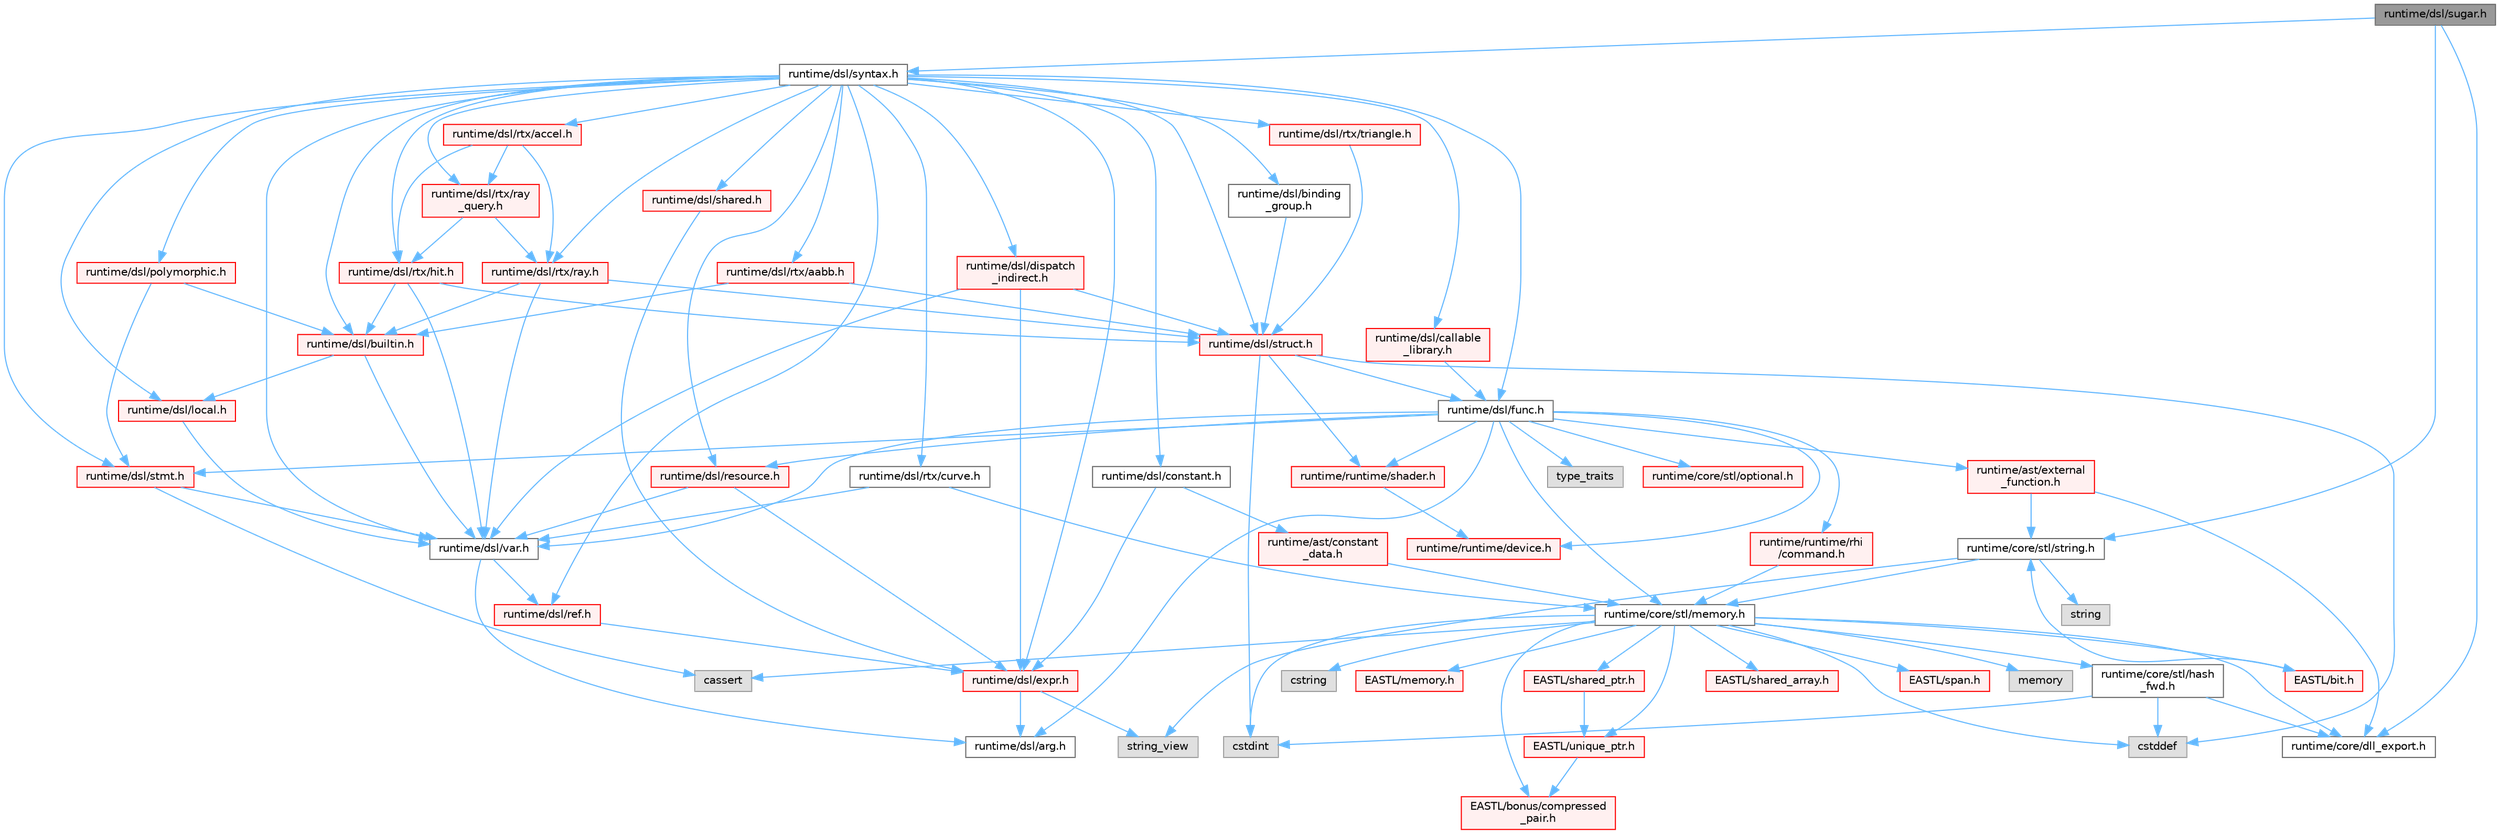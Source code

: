 digraph "runtime/dsl/sugar.h"
{
 // LATEX_PDF_SIZE
  bgcolor="transparent";
  edge [fontname=Helvetica,fontsize=10,labelfontname=Helvetica,labelfontsize=10];
  node [fontname=Helvetica,fontsize=10,shape=box,height=0.2,width=0.4];
  Node1 [id="Node000001",label="runtime/dsl/sugar.h",height=0.2,width=0.4,color="gray40", fillcolor="grey60", style="filled", fontcolor="black",tooltip=" "];
  Node1 -> Node2 [id="edge1_Node000001_Node000002",color="steelblue1",style="solid",tooltip=" "];
  Node2 [id="Node000002",label="runtime/core/dll_export.h",height=0.2,width=0.4,color="grey40", fillcolor="white", style="filled",URL="$dll__export_8h.html",tooltip=" "];
  Node1 -> Node3 [id="edge2_Node000001_Node000003",color="steelblue1",style="solid",tooltip=" "];
  Node3 [id="Node000003",label="runtime/core/stl/string.h",height=0.2,width=0.4,color="grey40", fillcolor="white", style="filled",URL="$string_8h.html",tooltip=" "];
  Node3 -> Node4 [id="edge3_Node000003_Node000004",color="steelblue1",style="solid",tooltip=" "];
  Node4 [id="Node000004",label="string",height=0.2,width=0.4,color="grey60", fillcolor="#E0E0E0", style="filled",tooltip=" "];
  Node3 -> Node5 [id="edge4_Node000003_Node000005",color="steelblue1",style="solid",tooltip=" "];
  Node5 [id="Node000005",label="string_view",height=0.2,width=0.4,color="grey60", fillcolor="#E0E0E0", style="filled",tooltip=" "];
  Node3 -> Node6 [id="edge5_Node000003_Node000006",color="steelblue1",style="solid",tooltip=" "];
  Node6 [id="Node000006",label="runtime/core/stl/memory.h",height=0.2,width=0.4,color="grey40", fillcolor="white", style="filled",URL="$core_2stl_2memory_8h.html",tooltip=" "];
  Node6 -> Node7 [id="edge6_Node000006_Node000007",color="steelblue1",style="solid",tooltip=" "];
  Node7 [id="Node000007",label="cstddef",height=0.2,width=0.4,color="grey60", fillcolor="#E0E0E0", style="filled",tooltip=" "];
  Node6 -> Node8 [id="edge7_Node000006_Node000008",color="steelblue1",style="solid",tooltip=" "];
  Node8 [id="Node000008",label="cstdint",height=0.2,width=0.4,color="grey60", fillcolor="#E0E0E0", style="filled",tooltip=" "];
  Node6 -> Node9 [id="edge8_Node000006_Node000009",color="steelblue1",style="solid",tooltip=" "];
  Node9 [id="Node000009",label="cassert",height=0.2,width=0.4,color="grey60", fillcolor="#E0E0E0", style="filled",tooltip=" "];
  Node6 -> Node10 [id="edge9_Node000006_Node000010",color="steelblue1",style="solid",tooltip=" "];
  Node10 [id="Node000010",label="memory",height=0.2,width=0.4,color="grey60", fillcolor="#E0E0E0", style="filled",tooltip=" "];
  Node6 -> Node11 [id="edge10_Node000006_Node000011",color="steelblue1",style="solid",tooltip=" "];
  Node11 [id="Node000011",label="cstring",height=0.2,width=0.4,color="grey60", fillcolor="#E0E0E0", style="filled",tooltip=" "];
  Node6 -> Node12 [id="edge11_Node000006_Node000012",color="steelblue1",style="solid",tooltip=" "];
  Node12 [id="Node000012",label="EASTL/bit.h",height=0.2,width=0.4,color="red", fillcolor="#FFF0F0", style="filled",URL="$bit_8h.html",tooltip=" "];
  Node12 -> Node3 [id="edge12_Node000012_Node000003",color="steelblue1",style="solid",tooltip=" "];
  Node6 -> Node33 [id="edge13_Node000006_Node000033",color="steelblue1",style="solid",tooltip=" "];
  Node33 [id="Node000033",label="EASTL/memory.h",height=0.2,width=0.4,color="red", fillcolor="#FFF0F0", style="filled",URL="$_e_a_s_t_l_2include_2_e_a_s_t_l_2memory_8h.html",tooltip=" "];
  Node6 -> Node61 [id="edge14_Node000006_Node000061",color="steelblue1",style="solid",tooltip=" "];
  Node61 [id="Node000061",label="EASTL/shared_array.h",height=0.2,width=0.4,color="red", fillcolor="#FFF0F0", style="filled",URL="$shared__array_8h.html",tooltip=" "];
  Node6 -> Node64 [id="edge15_Node000006_Node000064",color="steelblue1",style="solid",tooltip=" "];
  Node64 [id="Node000064",label="EASTL/unique_ptr.h",height=0.2,width=0.4,color="red", fillcolor="#FFF0F0", style="filled",URL="$unique__ptr_8h.html",tooltip=" "];
  Node64 -> Node65 [id="edge16_Node000064_Node000065",color="steelblue1",style="solid",tooltip=" "];
  Node65 [id="Node000065",label="EASTL/bonus/compressed\l_pair.h",height=0.2,width=0.4,color="red", fillcolor="#FFF0F0", style="filled",URL="$compressed__pair_8h.html",tooltip=" "];
  Node6 -> Node67 [id="edge17_Node000006_Node000067",color="steelblue1",style="solid",tooltip=" "];
  Node67 [id="Node000067",label="EASTL/shared_ptr.h",height=0.2,width=0.4,color="red", fillcolor="#FFF0F0", style="filled",URL="$shared__ptr_8h.html",tooltip=" "];
  Node67 -> Node64 [id="edge18_Node000067_Node000064",color="steelblue1",style="solid",tooltip=" "];
  Node6 -> Node147 [id="edge19_Node000006_Node000147",color="steelblue1",style="solid",tooltip=" "];
  Node147 [id="Node000147",label="EASTL/span.h",height=0.2,width=0.4,color="red", fillcolor="#FFF0F0", style="filled",URL="$span_8h.html",tooltip=" "];
  Node6 -> Node65 [id="edge20_Node000006_Node000065",color="steelblue1",style="solid",tooltip=" "];
  Node6 -> Node2 [id="edge21_Node000006_Node000002",color="steelblue1",style="solid",tooltip=" "];
  Node6 -> Node150 [id="edge22_Node000006_Node000150",color="steelblue1",style="solid",tooltip=" "];
  Node150 [id="Node000150",label="runtime/core/stl/hash\l_fwd.h",height=0.2,width=0.4,color="grey40", fillcolor="white", style="filled",URL="$hash__fwd_8h.html",tooltip=" "];
  Node150 -> Node7 [id="edge23_Node000150_Node000007",color="steelblue1",style="solid",tooltip=" "];
  Node150 -> Node8 [id="edge24_Node000150_Node000008",color="steelblue1",style="solid",tooltip=" "];
  Node150 -> Node2 [id="edge25_Node000150_Node000002",color="steelblue1",style="solid",tooltip=" "];
  Node1 -> Node151 [id="edge26_Node000001_Node000151",color="steelblue1",style="solid",tooltip=" "];
  Node151 [id="Node000151",label="runtime/dsl/syntax.h",height=0.2,width=0.4,color="grey40", fillcolor="white", style="filled",URL="$syntax_8h.html",tooltip=" "];
  Node151 -> Node152 [id="edge27_Node000151_Node000152",color="steelblue1",style="solid",tooltip=" "];
  Node152 [id="Node000152",label="runtime/dsl/func.h",height=0.2,width=0.4,color="grey40", fillcolor="white", style="filled",URL="$func_8h.html",tooltip=" "];
  Node152 -> Node63 [id="edge28_Node000152_Node000063",color="steelblue1",style="solid",tooltip=" "];
  Node63 [id="Node000063",label="type_traits",height=0.2,width=0.4,color="grey60", fillcolor="#E0E0E0", style="filled",tooltip=" "];
  Node152 -> Node6 [id="edge29_Node000152_Node000006",color="steelblue1",style="solid",tooltip=" "];
  Node152 -> Node153 [id="edge30_Node000152_Node000153",color="steelblue1",style="solid",tooltip=" "];
  Node153 [id="Node000153",label="runtime/core/stl/optional.h",height=0.2,width=0.4,color="red", fillcolor="#FFF0F0", style="filled",URL="$core_2stl_2optional_8h.html",tooltip=" "];
  Node152 -> Node155 [id="edge31_Node000152_Node000155",color="steelblue1",style="solid",tooltip=" "];
  Node155 [id="Node000155",label="runtime/ast/external\l_function.h",height=0.2,width=0.4,color="red", fillcolor="#FFF0F0", style="filled",URL="$external__function_8h.html",tooltip=" "];
  Node155 -> Node2 [id="edge32_Node000155_Node000002",color="steelblue1",style="solid",tooltip=" "];
  Node155 -> Node3 [id="edge33_Node000155_Node000003",color="steelblue1",style="solid",tooltip=" "];
  Node152 -> Node185 [id="edge34_Node000152_Node000185",color="steelblue1",style="solid",tooltip=" "];
  Node185 [id="Node000185",label="runtime/runtime/rhi\l/command.h",height=0.2,width=0.4,color="red", fillcolor="#FFF0F0", style="filled",URL="$command_8h.html",tooltip=" "];
  Node185 -> Node6 [id="edge35_Node000185_Node000006",color="steelblue1",style="solid",tooltip=" "];
  Node152 -> Node198 [id="edge36_Node000152_Node000198",color="steelblue1",style="solid",tooltip=" "];
  Node198 [id="Node000198",label="runtime/runtime/device.h",height=0.2,width=0.4,color="red", fillcolor="#FFF0F0", style="filled",URL="$device_8h.html",tooltip=" "];
  Node152 -> Node217 [id="edge37_Node000152_Node000217",color="steelblue1",style="solid",tooltip=" "];
  Node217 [id="Node000217",label="runtime/runtime/shader.h",height=0.2,width=0.4,color="red", fillcolor="#FFF0F0", style="filled",URL="$shader_8h.html",tooltip=" "];
  Node217 -> Node198 [id="edge38_Node000217_Node000198",color="steelblue1",style="solid",tooltip=" "];
  Node152 -> Node243 [id="edge39_Node000152_Node000243",color="steelblue1",style="solid",tooltip=" "];
  Node243 [id="Node000243",label="runtime/dsl/arg.h",height=0.2,width=0.4,color="grey40", fillcolor="white", style="filled",URL="$arg_8h.html",tooltip=" "];
  Node152 -> Node244 [id="edge40_Node000152_Node000244",color="steelblue1",style="solid",tooltip=" "];
  Node244 [id="Node000244",label="runtime/dsl/var.h",height=0.2,width=0.4,color="grey40", fillcolor="white", style="filled",URL="$var_8h.html",tooltip=" "];
  Node244 -> Node245 [id="edge41_Node000244_Node000245",color="steelblue1",style="solid",tooltip=" "];
  Node245 [id="Node000245",label="runtime/dsl/ref.h",height=0.2,width=0.4,color="red", fillcolor="#FFF0F0", style="filled",URL="$ref_8h.html",tooltip=" "];
  Node245 -> Node246 [id="edge42_Node000245_Node000246",color="steelblue1",style="solid",tooltip=" "];
  Node246 [id="Node000246",label="runtime/dsl/expr.h",height=0.2,width=0.4,color="red", fillcolor="#FFF0F0", style="filled",URL="$expr_8h.html",tooltip=" "];
  Node246 -> Node5 [id="edge43_Node000246_Node000005",color="steelblue1",style="solid",tooltip=" "];
  Node246 -> Node243 [id="edge44_Node000246_Node000243",color="steelblue1",style="solid",tooltip=" "];
  Node244 -> Node243 [id="edge45_Node000244_Node000243",color="steelblue1",style="solid",tooltip=" "];
  Node152 -> Node252 [id="edge46_Node000152_Node000252",color="steelblue1",style="solid",tooltip=" "];
  Node252 [id="Node000252",label="runtime/dsl/resource.h",height=0.2,width=0.4,color="red", fillcolor="#FFF0F0", style="filled",URL="$dsl_2resource_8h.html",tooltip=" "];
  Node252 -> Node246 [id="edge47_Node000252_Node000246",color="steelblue1",style="solid",tooltip=" "];
  Node252 -> Node244 [id="edge48_Node000252_Node000244",color="steelblue1",style="solid",tooltip=" "];
  Node152 -> Node256 [id="edge49_Node000152_Node000256",color="steelblue1",style="solid",tooltip=" "];
  Node256 [id="Node000256",label="runtime/dsl/stmt.h",height=0.2,width=0.4,color="red", fillcolor="#FFF0F0", style="filled",URL="$stmt_8h.html",tooltip=" "];
  Node256 -> Node9 [id="edge50_Node000256_Node000009",color="steelblue1",style="solid",tooltip=" "];
  Node256 -> Node244 [id="edge51_Node000256_Node000244",color="steelblue1",style="solid",tooltip=" "];
  Node151 -> Node258 [id="edge52_Node000151_Node000258",color="steelblue1",style="solid",tooltip=" "];
  Node258 [id="Node000258",label="runtime/dsl/constant.h",height=0.2,width=0.4,color="grey40", fillcolor="white", style="filled",URL="$constant_8h.html",tooltip=" "];
  Node258 -> Node212 [id="edge53_Node000258_Node000212",color="steelblue1",style="solid",tooltip=" "];
  Node212 [id="Node000212",label="runtime/ast/constant\l_data.h",height=0.2,width=0.4,color="red", fillcolor="#FFF0F0", style="filled",URL="$constant__data_8h.html",tooltip=" "];
  Node212 -> Node6 [id="edge54_Node000212_Node000006",color="steelblue1",style="solid",tooltip=" "];
  Node258 -> Node246 [id="edge55_Node000258_Node000246",color="steelblue1",style="solid",tooltip=" "];
  Node151 -> Node259 [id="edge56_Node000151_Node000259",color="steelblue1",style="solid",tooltip=" "];
  Node259 [id="Node000259",label="runtime/dsl/local.h",height=0.2,width=0.4,color="red", fillcolor="#FFF0F0", style="filled",URL="$local_8h.html",tooltip=" "];
  Node259 -> Node244 [id="edge57_Node000259_Node000244",color="steelblue1",style="solid",tooltip=" "];
  Node151 -> Node260 [id="edge58_Node000151_Node000260",color="steelblue1",style="solid",tooltip=" "];
  Node260 [id="Node000260",label="runtime/dsl/shared.h",height=0.2,width=0.4,color="red", fillcolor="#FFF0F0", style="filled",URL="$shared_8h.html",tooltip=" "];
  Node260 -> Node246 [id="edge59_Node000260_Node000246",color="steelblue1",style="solid",tooltip=" "];
  Node151 -> Node256 [id="edge60_Node000151_Node000256",color="steelblue1",style="solid",tooltip=" "];
  Node151 -> Node246 [id="edge61_Node000151_Node000246",color="steelblue1",style="solid",tooltip=" "];
  Node151 -> Node245 [id="edge62_Node000151_Node000245",color="steelblue1",style="solid",tooltip=" "];
  Node151 -> Node244 [id="edge63_Node000151_Node000244",color="steelblue1",style="solid",tooltip=" "];
  Node151 -> Node261 [id="edge64_Node000151_Node000261",color="steelblue1",style="solid",tooltip=" "];
  Node261 [id="Node000261",label="runtime/dsl/builtin.h",height=0.2,width=0.4,color="red", fillcolor="#FFF0F0", style="filled",URL="$builtin_8h.html",tooltip=" "];
  Node261 -> Node244 [id="edge65_Node000261_Node000244",color="steelblue1",style="solid",tooltip=" "];
  Node261 -> Node259 [id="edge66_Node000261_Node000259",color="steelblue1",style="solid",tooltip=" "];
  Node151 -> Node262 [id="edge67_Node000151_Node000262",color="steelblue1",style="solid",tooltip=" "];
  Node262 [id="Node000262",label="runtime/dsl/polymorphic.h",height=0.2,width=0.4,color="red", fillcolor="#FFF0F0", style="filled",URL="$polymorphic_8h.html",tooltip=" "];
  Node262 -> Node261 [id="edge68_Node000262_Node000261",color="steelblue1",style="solid",tooltip=" "];
  Node262 -> Node256 [id="edge69_Node000262_Node000256",color="steelblue1",style="solid",tooltip=" "];
  Node151 -> Node266 [id="edge70_Node000151_Node000266",color="steelblue1",style="solid",tooltip=" "];
  Node266 [id="Node000266",label="runtime/dsl/struct.h",height=0.2,width=0.4,color="red", fillcolor="#FFF0F0", style="filled",URL="$struct_8h.html",tooltip=" "];
  Node266 -> Node8 [id="edge71_Node000266_Node000008",color="steelblue1",style="solid",tooltip=" "];
  Node266 -> Node7 [id="edge72_Node000266_Node000007",color="steelblue1",style="solid",tooltip=" "];
  Node266 -> Node152 [id="edge73_Node000266_Node000152",color="steelblue1",style="solid",tooltip=" "];
  Node266 -> Node217 [id="edge74_Node000266_Node000217",color="steelblue1",style="solid",tooltip=" "];
  Node151 -> Node288 [id="edge75_Node000151_Node000288",color="steelblue1",style="solid",tooltip=" "];
  Node288 [id="Node000288",label="runtime/dsl/binding\l_group.h",height=0.2,width=0.4,color="grey40", fillcolor="white", style="filled",URL="$binding__group_8h.html",tooltip=" "];
  Node288 -> Node266 [id="edge76_Node000288_Node000266",color="steelblue1",style="solid",tooltip=" "];
  Node151 -> Node252 [id="edge77_Node000151_Node000252",color="steelblue1",style="solid",tooltip=" "];
  Node151 -> Node289 [id="edge78_Node000151_Node000289",color="steelblue1",style="solid",tooltip=" "];
  Node289 [id="Node000289",label="runtime/dsl/callable\l_library.h",height=0.2,width=0.4,color="red", fillcolor="#FFF0F0", style="filled",URL="$dsl_2callable__library_8h.html",tooltip=" "];
  Node289 -> Node152 [id="edge79_Node000289_Node000152",color="steelblue1",style="solid",tooltip=" "];
  Node151 -> Node313 [id="edge80_Node000151_Node000313",color="steelblue1",style="solid",tooltip=" "];
  Node313 [id="Node000313",label="runtime/dsl/rtx/aabb.h",height=0.2,width=0.4,color="red", fillcolor="#FFF0F0", style="filled",URL="$dsl_2rtx_2aabb_8h.html",tooltip=" "];
  Node313 -> Node261 [id="edge81_Node000313_Node000261",color="steelblue1",style="solid",tooltip=" "];
  Node313 -> Node266 [id="edge82_Node000313_Node000266",color="steelblue1",style="solid",tooltip=" "];
  Node151 -> Node315 [id="edge83_Node000151_Node000315",color="steelblue1",style="solid",tooltip=" "];
  Node315 [id="Node000315",label="runtime/dsl/rtx/accel.h",height=0.2,width=0.4,color="red", fillcolor="#FFF0F0", style="filled",URL="$dsl_2rtx_2accel_8h.html",tooltip=" "];
  Node315 -> Node317 [id="edge84_Node000315_Node000317",color="steelblue1",style="solid",tooltip=" "];
  Node317 [id="Node000317",label="runtime/dsl/rtx/ray\l_query.h",height=0.2,width=0.4,color="red", fillcolor="#FFF0F0", style="filled",URL="$ray__query_8h.html",tooltip=" "];
  Node317 -> Node318 [id="edge85_Node000317_Node000318",color="steelblue1",style="solid",tooltip=" "];
  Node318 [id="Node000318",label="runtime/dsl/rtx/hit.h",height=0.2,width=0.4,color="red", fillcolor="#FFF0F0", style="filled",URL="$dsl_2rtx_2hit_8h.html",tooltip=" "];
  Node318 -> Node261 [id="edge86_Node000318_Node000261",color="steelblue1",style="solid",tooltip=" "];
  Node318 -> Node266 [id="edge87_Node000318_Node000266",color="steelblue1",style="solid",tooltip=" "];
  Node318 -> Node244 [id="edge88_Node000318_Node000244",color="steelblue1",style="solid",tooltip=" "];
  Node317 -> Node320 [id="edge89_Node000317_Node000320",color="steelblue1",style="solid",tooltip=" "];
  Node320 [id="Node000320",label="runtime/dsl/rtx/ray.h",height=0.2,width=0.4,color="red", fillcolor="#FFF0F0", style="filled",URL="$dsl_2rtx_2ray_8h.html",tooltip=" "];
  Node320 -> Node266 [id="edge90_Node000320_Node000266",color="steelblue1",style="solid",tooltip=" "];
  Node320 -> Node261 [id="edge91_Node000320_Node000261",color="steelblue1",style="solid",tooltip=" "];
  Node320 -> Node244 [id="edge92_Node000320_Node000244",color="steelblue1",style="solid",tooltip=" "];
  Node315 -> Node318 [id="edge93_Node000315_Node000318",color="steelblue1",style="solid",tooltip=" "];
  Node315 -> Node320 [id="edge94_Node000315_Node000320",color="steelblue1",style="solid",tooltip=" "];
  Node151 -> Node318 [id="edge95_Node000151_Node000318",color="steelblue1",style="solid",tooltip=" "];
  Node151 -> Node320 [id="edge96_Node000151_Node000320",color="steelblue1",style="solid",tooltip=" "];
  Node151 -> Node317 [id="edge97_Node000151_Node000317",color="steelblue1",style="solid",tooltip=" "];
  Node151 -> Node323 [id="edge98_Node000151_Node000323",color="steelblue1",style="solid",tooltip=" "];
  Node323 [id="Node000323",label="runtime/dsl/rtx/triangle.h",height=0.2,width=0.4,color="red", fillcolor="#FFF0F0", style="filled",URL="$dsl_2rtx_2triangle_8h.html",tooltip=" "];
  Node323 -> Node266 [id="edge99_Node000323_Node000266",color="steelblue1",style="solid",tooltip=" "];
  Node151 -> Node325 [id="edge100_Node000151_Node000325",color="steelblue1",style="solid",tooltip=" "];
  Node325 [id="Node000325",label="runtime/dsl/rtx/curve.h",height=0.2,width=0.4,color="grey40", fillcolor="white", style="filled",URL="$dsl_2rtx_2curve_8h.html",tooltip=" "];
  Node325 -> Node6 [id="edge101_Node000325_Node000006",color="steelblue1",style="solid",tooltip=" "];
  Node325 -> Node244 [id="edge102_Node000325_Node000244",color="steelblue1",style="solid",tooltip=" "];
  Node151 -> Node326 [id="edge103_Node000151_Node000326",color="steelblue1",style="solid",tooltip=" "];
  Node326 [id="Node000326",label="runtime/dsl/dispatch\l_indirect.h",height=0.2,width=0.4,color="red", fillcolor="#FFF0F0", style="filled",URL="$dispatch__indirect_8h.html",tooltip=" "];
  Node326 -> Node246 [id="edge104_Node000326_Node000246",color="steelblue1",style="solid",tooltip=" "];
  Node326 -> Node244 [id="edge105_Node000326_Node000244",color="steelblue1",style="solid",tooltip=" "];
  Node326 -> Node266 [id="edge106_Node000326_Node000266",color="steelblue1",style="solid",tooltip=" "];
}
